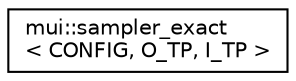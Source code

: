 digraph "Graphical Class Hierarchy"
{
 // LATEX_PDF_SIZE
  edge [fontname="Helvetica",fontsize="10",labelfontname="Helvetica",labelfontsize="10"];
  node [fontname="Helvetica",fontsize="10",shape=record];
  rankdir="LR";
  Node0 [label="mui::sampler_exact\l\< CONFIG, O_TP, I_TP \>",height=0.2,width=0.4,color="black", fillcolor="white", style="filled",URL="$classmui_1_1sampler__exact.html",tooltip=" "];
}
